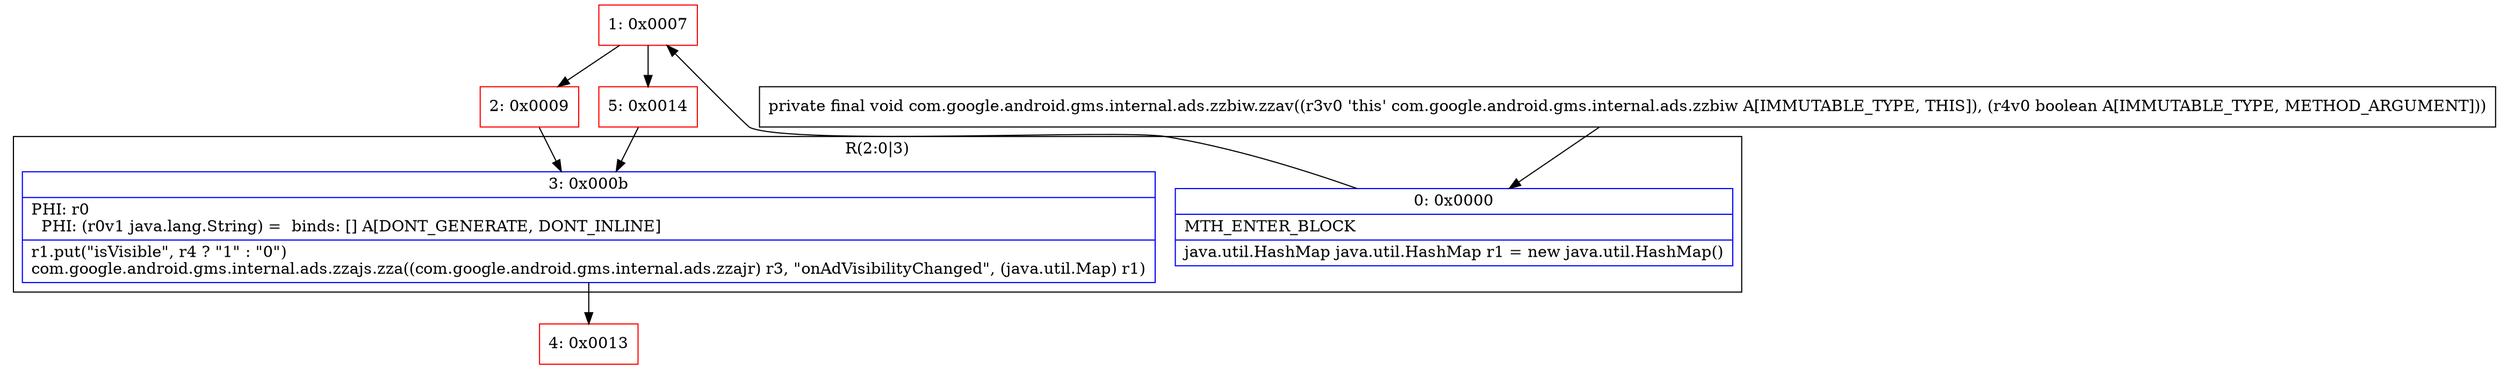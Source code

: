digraph "CFG forcom.google.android.gms.internal.ads.zzbiw.zzav(Z)V" {
subgraph cluster_Region_1654339333 {
label = "R(2:0|3)";
node [shape=record,color=blue];
Node_0 [shape=record,label="{0\:\ 0x0000|MTH_ENTER_BLOCK\l|java.util.HashMap java.util.HashMap r1 = new java.util.HashMap()\l}"];
Node_3 [shape=record,label="{3\:\ 0x000b|PHI: r0 \l  PHI: (r0v1 java.lang.String) =  binds: [] A[DONT_GENERATE, DONT_INLINE]\l|r1.put(\"isVisible\", r4 ? \"1\" : \"0\")\lcom.google.android.gms.internal.ads.zzajs.zza((com.google.android.gms.internal.ads.zzajr) r3, \"onAdVisibilityChanged\", (java.util.Map) r1)\l}"];
}
Node_1 [shape=record,color=red,label="{1\:\ 0x0007}"];
Node_2 [shape=record,color=red,label="{2\:\ 0x0009}"];
Node_4 [shape=record,color=red,label="{4\:\ 0x0013}"];
Node_5 [shape=record,color=red,label="{5\:\ 0x0014}"];
MethodNode[shape=record,label="{private final void com.google.android.gms.internal.ads.zzbiw.zzav((r3v0 'this' com.google.android.gms.internal.ads.zzbiw A[IMMUTABLE_TYPE, THIS]), (r4v0 boolean A[IMMUTABLE_TYPE, METHOD_ARGUMENT])) }"];
MethodNode -> Node_0;
Node_0 -> Node_1;
Node_3 -> Node_4;
Node_1 -> Node_2;
Node_1 -> Node_5;
Node_2 -> Node_3;
Node_5 -> Node_3;
}

